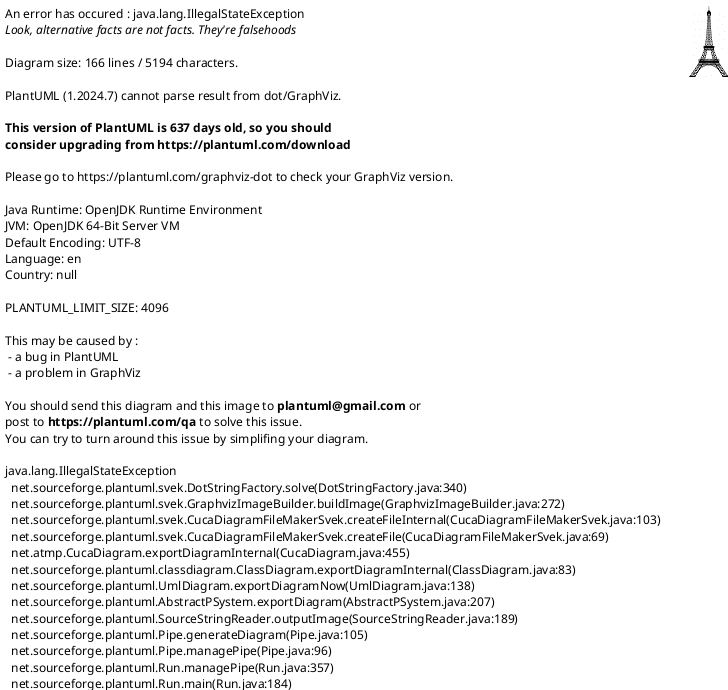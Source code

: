 @startuml class_diagram
page 1x2
skinparam shadowing false
skinparam monochrome true
' skinparam classAttributeIconSize 0
skinparam linetype ortho


class abc.ABCMeta << (M,#FF7700) metaclass >> {
    + register(): None
    + __subclasshook__(): bool or NotImplemented
}

package "NumFoil" as numfoil #DDDDDD {


    package geometry #CFCFCF {
        numpy.ndarray <|-- Geom2D
        Geom2D <|-- Point2D
        Point2D <|-- Vector2D
        abc.ABCMeta <|-- Airfoil
        Airfoil <|-- NACA4Airfoil
        NACA4Airfoil <|-- ParabolicCamberAirfoil
        Point2D -- Airfoil
        Geom2D <|-- Panel2D

        class Geom2D {
            + __new__(array): Geom2D
        }

        Vector2D -- Point2D
        class Point2D {
            + x: np.ndarray
            + y: np.ndarray
            + __sub__(other): Vector2D or np.ndarray
        }

        class Vector2D {
            + magnitude: np.ndarray
            + normalized: np.ndarray
        }

        Vector2D -- Panel2D
        Point2D -- Panel2D
        class Panel2D {
            # n_panels: int
            # nodes: tuple(Point2D, Point2D)
            # tangents: Vector2D
            # normals: Vector2D
            # angles: np.ndarray
            # lengths: np.ndarray
            + points_at(u): Point2D
            + plot(show): tuple
            + __new__(array): Panel2D
            + __getitem__(item): Point2D or np.ndarray

        }

        class Airfoil {
            {abstract} cambered: bool
            {abstract} camberline_at(x): Point2D
            {abstract} upper_surface_at(x): Point2D
            {abstract} lower_surface_at(x): Point2D
            {abstract} ensure_1d_vector(x): Point2D
        }

        class NACA4Airfoil {
            + max_camber: float
            + camber_location: float
            + max_thickness: float
            + te_closed: bool = True
            + cambered: bool
            + name: str
            + camberline_at(x): Point2D
            + camber_tangent_at(x): Point2D
            + camber_normal_at(x): Point2D
            + upper_surface_at(x): Point2D
            + lower_surface_at(x): Point2D
            + offset_vectors_at(x): Point2D
            + half_thickness_at(x): Point2D
            + plot(n_points, show): tuple
            + {static} parse_naca_code(naca_code): map
        }

        class ParabolicCamberAirfoil {
            + eta: float
            + name: str
            + camberline_at(x): Point2D
        }
    }

    package solver #CFCFCF {

        abc.ABCMeta <|-- FlowSolution
        abc.ABCMeta -[hidden]- FlowSolution
        class FlowSolution {
            + method: PanelMethod
            + circulations: np.ndarray
            + alpha: float or Sequence[float]
            + {abstract} delta_pressure_coefficients: np.ndarray
            + {abstract} pressure_coefficients: np.ndarray
            + {abstract} lift_coefficient: float or np.ndarray
            + enumerate_alpha(alpha): generator
            + {static} ensure_iterable(obj) -> Iterable
            + plot_delta_cp(alpha): tuple
            + plot_pressure_distribution(alpha): tuple
            + plot_lift_gradient(label): tuple
        }

        FlowSolution <|-- ThinFlowSolution
        class ThinFlowSolution {
            + delta_pressure_coefficients: np.ndarray
            + pressure_coefficients: np.ndarray
            + lift_coefficient: float or np.ndarray
        }

        FlowSolution <|-- ThickFlowSolution
        class ThickFlowSolution {
            + flow_direction: Vector2D
            + tangential_induced_velocity: Vector2D
            + tangential_freestream_velocities: Vector2D
            + pressure_coefficients: np.ndarray
            + lift_coefficient: np.ndarray
        }

        abc.ABCMeta <|-- PanelMethod
        FlowSolution -- PanelMethod
        class PanelMethod {
            # airfoil: Airfoil
            # n_panels: int
            # spacing: str = "cosine"
            # {abstract} panels: Panel2D
            # {abstract} collocation_points: Point2D
            # {abstract} influence_matrix: np.ndarray
            # {abstract} unit_rhs_vector: Vector2D
            # solution_class: FlowSolution
            # __setattr__(name, value): None
            + solve_for(alpha, plot): FlowSolution
            + get_circulations(alpha): np.ndarray
            + {static} get_flow_direction(alpha): Vector2D
            + {static} get_sample_parameters(num, spacing): np.ndarray
        }

        ThinFlowSolution -- LumpedVortex
        PanelMethod <|-- LumpedVortex
        class LumpedVortex {
            # panels: Panel2D
            # collocation_points: Point2D
            # unit_rhs_vector: np.ndarray
            # influence_matrix: np.ndarray
            # solution_class: ThinFlowSolution
        }

        ThickFlowSolution -- LinearVortex
        PanelMethod <|-- LinearVortex
        class LinearVortex {
            # panels: Panel2D
            # collocation_points: Point2D
            # unit_rhs_vector: np.ndarray
            # influence_matrices: dict
            # influence_matrix: np.ndarray
            + solve_for(alpha, plot): ThickFlowSolution
            # solution_class: ThickFlowSolution
        }
    }

@enduml
